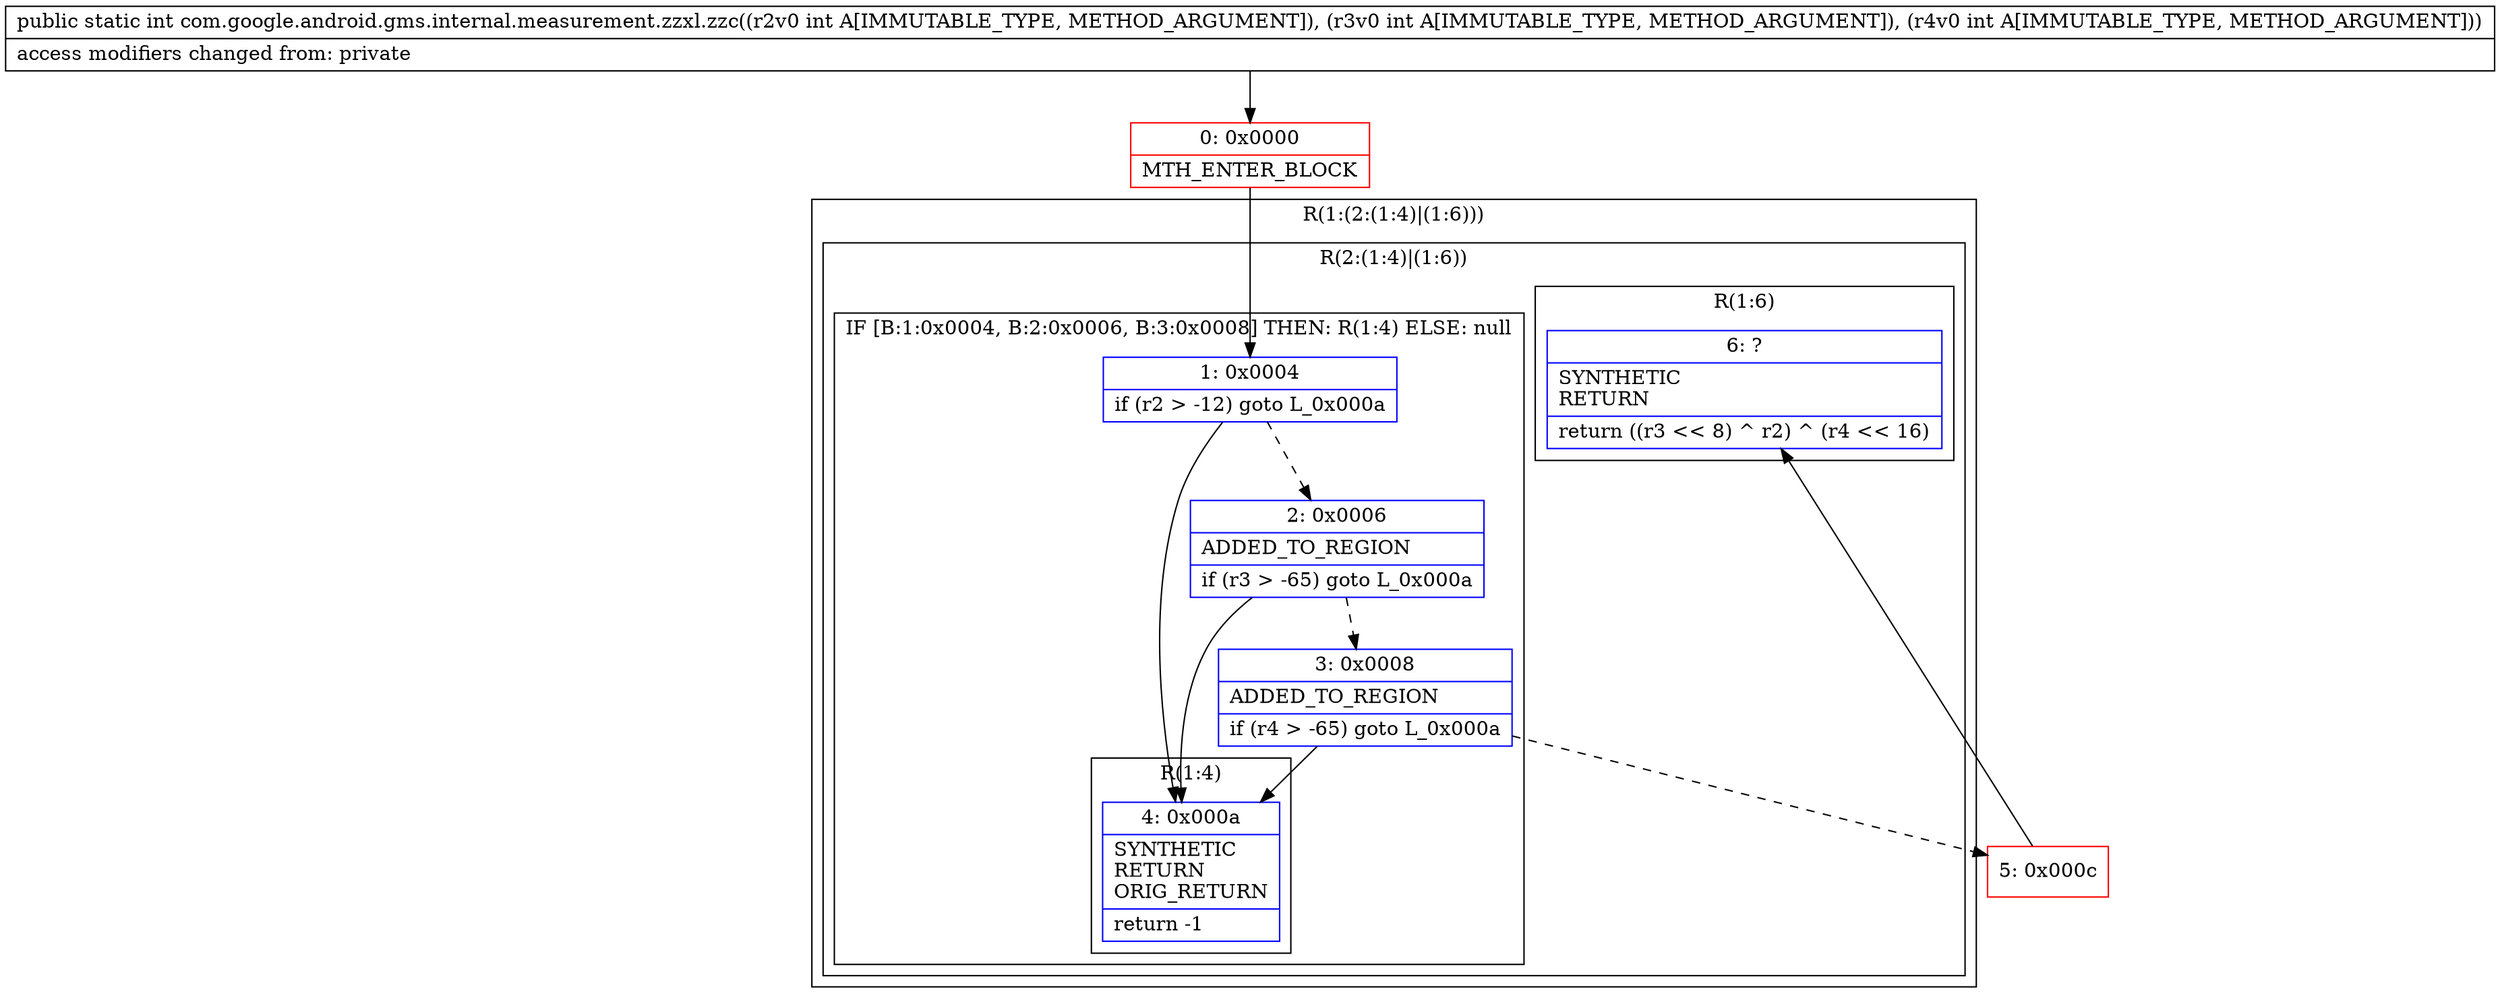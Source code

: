 digraph "CFG forcom.google.android.gms.internal.measurement.zzxl.zzc(III)I" {
subgraph cluster_Region_1142356051 {
label = "R(1:(2:(1:4)|(1:6)))";
node [shape=record,color=blue];
subgraph cluster_Region_1683973533 {
label = "R(2:(1:4)|(1:6))";
node [shape=record,color=blue];
subgraph cluster_IfRegion_669558297 {
label = "IF [B:1:0x0004, B:2:0x0006, B:3:0x0008] THEN: R(1:4) ELSE: null";
node [shape=record,color=blue];
Node_1 [shape=record,label="{1\:\ 0x0004|if (r2 \> \-12) goto L_0x000a\l}"];
Node_2 [shape=record,label="{2\:\ 0x0006|ADDED_TO_REGION\l|if (r3 \> \-65) goto L_0x000a\l}"];
Node_3 [shape=record,label="{3\:\ 0x0008|ADDED_TO_REGION\l|if (r4 \> \-65) goto L_0x000a\l}"];
subgraph cluster_Region_1509597759 {
label = "R(1:4)";
node [shape=record,color=blue];
Node_4 [shape=record,label="{4\:\ 0x000a|SYNTHETIC\lRETURN\lORIG_RETURN\l|return \-1\l}"];
}
}
subgraph cluster_Region_710745395 {
label = "R(1:6)";
node [shape=record,color=blue];
Node_6 [shape=record,label="{6\:\ ?|SYNTHETIC\lRETURN\l|return ((r3 \<\< 8) ^ r2) ^ (r4 \<\< 16)\l}"];
}
}
}
Node_0 [shape=record,color=red,label="{0\:\ 0x0000|MTH_ENTER_BLOCK\l}"];
Node_5 [shape=record,color=red,label="{5\:\ 0x000c}"];
MethodNode[shape=record,label="{public static int com.google.android.gms.internal.measurement.zzxl.zzc((r2v0 int A[IMMUTABLE_TYPE, METHOD_ARGUMENT]), (r3v0 int A[IMMUTABLE_TYPE, METHOD_ARGUMENT]), (r4v0 int A[IMMUTABLE_TYPE, METHOD_ARGUMENT]))  | access modifiers changed from: private\l}"];
MethodNode -> Node_0;
Node_1 -> Node_2[style=dashed];
Node_1 -> Node_4;
Node_2 -> Node_3[style=dashed];
Node_2 -> Node_4;
Node_3 -> Node_4;
Node_3 -> Node_5[style=dashed];
Node_0 -> Node_1;
Node_5 -> Node_6;
}

